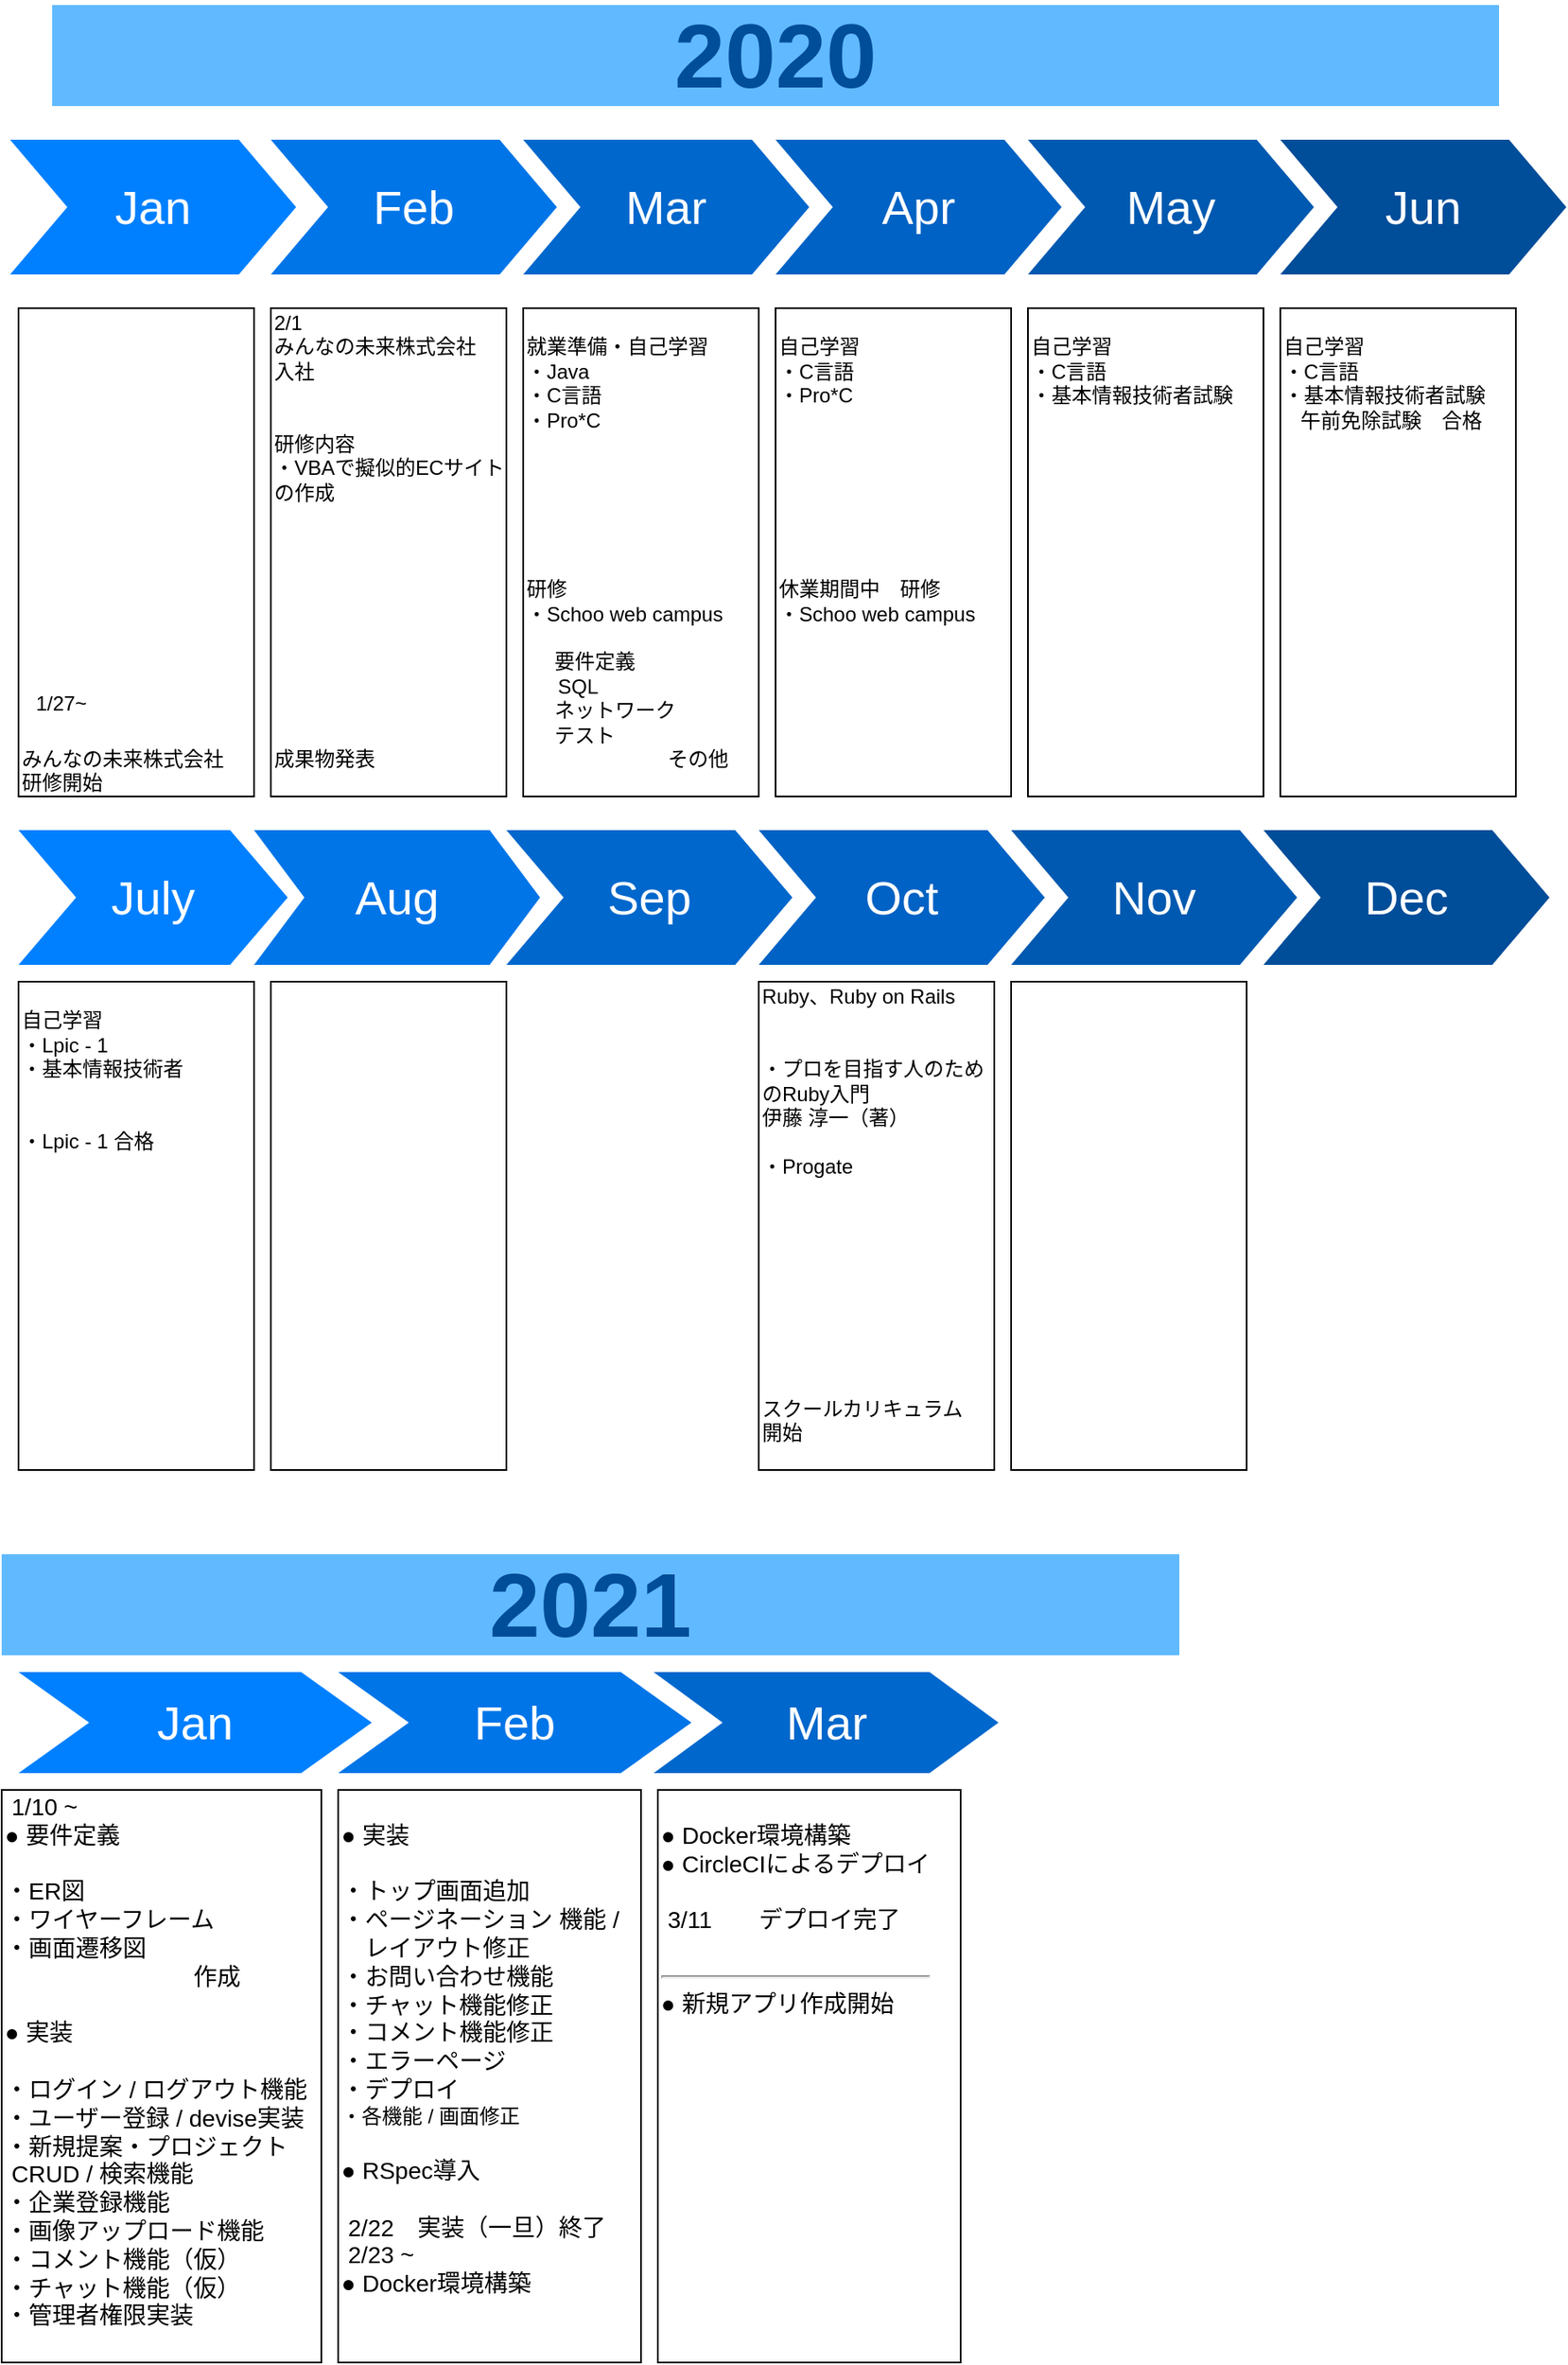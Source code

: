 <mxfile version="14.4.2" type="github">
  <diagram name="Page-1" id="d9b1e647-80fa-b4a2-5024-87a742678bcc">
    <mxGraphModel dx="664" dy="442" grid="1" gridSize="10" guides="1" tooltips="1" connect="1" arrows="1" fold="1" page="1" pageScale="1" pageWidth="1100" pageHeight="850" background="#ffffff" math="0" shadow="0">
      <root>
        <mxCell id="0" />
        <mxCell id="1" parent="0" />
        <mxCell id="57fe6abec08f04cb-1" value="Jan" style="shape=step;whiteSpace=wrap;html=1;fontSize=28;fillColor=#0080FF;fontColor=#FFFFFF;strokeColor=none;" parent="1" vertex="1">
          <mxGeometry x="85" y="180" width="170" height="80" as="geometry" />
        </mxCell>
        <mxCell id="57fe6abec08f04cb-2" value="Feb" style="shape=step;whiteSpace=wrap;html=1;fontSize=28;fillColor=#0075E8;fontColor=#FFFFFF;strokeColor=none;" parent="1" vertex="1">
          <mxGeometry x="240" y="180" width="170" height="80" as="geometry" />
        </mxCell>
        <mxCell id="57fe6abec08f04cb-3" value="Mar" style="shape=step;whiteSpace=wrap;html=1;fontSize=28;fillColor=#0067CC;fontColor=#FFFFFF;strokeColor=none;" parent="1" vertex="1">
          <mxGeometry x="390" y="180" width="170" height="80" as="geometry" />
        </mxCell>
        <mxCell id="57fe6abec08f04cb-4" value="Apr" style="shape=step;whiteSpace=wrap;html=1;fontSize=28;fillColor=#0062C4;fontColor=#FFFFFF;strokeColor=none;" parent="1" vertex="1">
          <mxGeometry x="540" y="180" width="170" height="80" as="geometry" />
        </mxCell>
        <mxCell id="57fe6abec08f04cb-5" value="May" style="shape=step;whiteSpace=wrap;html=1;fontSize=28;fillColor=#0059B0;fontColor=#FFFFFF;strokeColor=none;" parent="1" vertex="1">
          <mxGeometry x="690" y="180" width="170" height="80" as="geometry" />
        </mxCell>
        <mxCell id="57fe6abec08f04cb-6" value="Jun" style="shape=step;whiteSpace=wrap;html=1;fontSize=28;fillColor=#004D99;fontColor=#FFFFFF;strokeColor=none;" parent="1" vertex="1">
          <mxGeometry x="840" y="180" width="170" height="80" as="geometry" />
        </mxCell>
        <mxCell id="57fe6abec08f04cb-7" value="2020" style="text;html=1;strokeColor=none;fillColor=#61BAFF;align=center;verticalAlign=middle;whiteSpace=wrap;fontSize=54;fontStyle=1;fontColor=#004D99;" parent="1" vertex="1">
          <mxGeometry x="110" y="100" width="860" height="60" as="geometry" />
        </mxCell>
        <mxCell id="nK8ajeVO0bYjH4UbJxVL-1" value="July" style="shape=step;whiteSpace=wrap;html=1;fontSize=28;fillColor=#0080FF;fontColor=#FFFFFF;strokeColor=none;size=0.214;" vertex="1" parent="1">
          <mxGeometry x="90" y="590" width="160" height="80" as="geometry" />
        </mxCell>
        <mxCell id="nK8ajeVO0bYjH4UbJxVL-2" value="Aug" style="shape=step;whiteSpace=wrap;html=1;fontSize=28;fillColor=#0075E8;fontColor=#FFFFFF;strokeColor=none;size=0.176;" vertex="1" parent="1">
          <mxGeometry x="230" y="590" width="170" height="80" as="geometry" />
        </mxCell>
        <mxCell id="nK8ajeVO0bYjH4UbJxVL-3" value="Sep" style="shape=step;whiteSpace=wrap;html=1;fontSize=28;fillColor=#0067CC;fontColor=#FFFFFF;strokeColor=none;" vertex="1" parent="1">
          <mxGeometry x="380" y="590" width="170" height="80" as="geometry" />
        </mxCell>
        <mxCell id="nK8ajeVO0bYjH4UbJxVL-4" value="Oct" style="shape=step;whiteSpace=wrap;html=1;fontSize=28;fillColor=#0062C4;fontColor=#FFFFFF;strokeColor=none;" vertex="1" parent="1">
          <mxGeometry x="530" y="590" width="170" height="80" as="geometry" />
        </mxCell>
        <mxCell id="nK8ajeVO0bYjH4UbJxVL-5" value="Nov" style="shape=step;whiteSpace=wrap;html=1;fontSize=28;fillColor=#0059B0;fontColor=#FFFFFF;strokeColor=none;" vertex="1" parent="1">
          <mxGeometry x="680" y="590" width="170" height="80" as="geometry" />
        </mxCell>
        <mxCell id="nK8ajeVO0bYjH4UbJxVL-6" value="Dec" style="shape=step;whiteSpace=wrap;html=1;fontSize=28;fillColor=#004D99;fontColor=#FFFFFF;strokeColor=none;" vertex="1" parent="1">
          <mxGeometry x="830" y="590" width="170" height="80" as="geometry" />
        </mxCell>
        <mxCell id="nK8ajeVO0bYjH4UbJxVL-9" value="2/1&lt;br&gt;みんなの未来株式会社&lt;br&gt;入社&lt;br&gt;&lt;br&gt;&lt;br&gt;研修内容&lt;br&gt;・&lt;span&gt;VBAで擬似的ECサイトの作成&lt;br&gt;&lt;br&gt;&lt;br&gt;&lt;br&gt;&lt;br&gt;&lt;br&gt;&lt;br&gt;&lt;br&gt;&lt;br&gt;&lt;br&gt;&lt;br&gt;成果物発表&lt;br&gt;&lt;/span&gt;" style="text;spacingTop=-5;fillColor=#ffffff;whiteSpace=wrap;html=1;align=left;fontSize=12;fontFamily=Helvetica;fillColor=none;strokeColor=#000000;" vertex="1" parent="1">
          <mxGeometry x="240" y="280" width="140" height="290" as="geometry" />
        </mxCell>
        <mxCell id="nK8ajeVO0bYjH4UbJxVL-10" value="&lt;br&gt;&lt;br&gt;&lt;br&gt;&lt;br&gt;&lt;br&gt;&lt;br&gt;&lt;br&gt;&lt;br&gt;&lt;br&gt;&lt;br&gt;&lt;br&gt;&lt;br&gt;&lt;br&gt;&lt;br&gt;&lt;br&gt;&lt;br&gt;&lt;br&gt;&lt;br&gt;みんなの未来株式会社&lt;br&gt;研修開始" style="text;spacingTop=-5;fillColor=#ffffff;whiteSpace=wrap;html=1;align=left;fontSize=12;fontFamily=Helvetica;fillColor=none;strokeColor=#000000;" vertex="1" parent="1">
          <mxGeometry x="90" y="280" width="140" height="290" as="geometry" />
        </mxCell>
        <mxCell id="nK8ajeVO0bYjH4UbJxVL-11" value="1/27~" style="text;html=1;align=center;verticalAlign=middle;resizable=0;points=[];autosize=1;" vertex="1" parent="1">
          <mxGeometry x="90" y="505" width="50" height="20" as="geometry" />
        </mxCell>
        <mxCell id="nK8ajeVO0bYjH4UbJxVL-12" value="&lt;span&gt;&lt;br&gt;&lt;/span&gt;就業準備・自己学習&lt;br&gt;・Java&lt;br&gt;・C言語&lt;br&gt;・Pro*C&lt;br&gt;&lt;br&gt;&amp;nbsp; &amp;nbsp;&lt;br&gt;&lt;br&gt;&lt;br&gt;&lt;br&gt;&lt;br&gt;研修&lt;br&gt;・Schoo web&amp;nbsp;campus&lt;br&gt;&lt;br&gt;&amp;nbsp; &amp;nbsp; &amp;nbsp;要件定義&lt;br&gt;　&amp;nbsp; SQL&lt;br&gt;&amp;nbsp; &amp;nbsp; &amp;nbsp;ネットワーク&lt;br&gt;&amp;nbsp; &amp;nbsp; &amp;nbsp;テスト&amp;nbsp; &amp;nbsp; &amp;nbsp;&lt;br&gt;　　　　　　　その他　　&lt;br&gt;　&amp;nbsp;&amp;nbsp;" style="text;spacingTop=-5;fillColor=#ffffff;whiteSpace=wrap;html=1;align=left;fontSize=12;fontFamily=Helvetica;fillColor=none;strokeColor=#000000;" vertex="1" parent="1">
          <mxGeometry x="390" y="280" width="140" height="290" as="geometry" />
        </mxCell>
        <mxCell id="nK8ajeVO0bYjH4UbJxVL-15" value="&lt;span&gt;&lt;br&gt;&lt;/span&gt;自己学習&lt;br&gt;・C言語&lt;br&gt;・Pro*C&lt;br&gt;&lt;br&gt;&amp;nbsp; &amp;nbsp;&lt;br&gt;&lt;br&gt;&lt;br&gt;&lt;br&gt;&lt;br&gt;&lt;br&gt;休業期間中　研修&lt;br&gt;・Schoo web&amp;nbsp;campus&lt;br&gt;　&lt;br&gt;　&amp;nbsp; &lt;br&gt;　" style="text;spacingTop=-5;fillColor=#ffffff;whiteSpace=wrap;html=1;align=left;fontSize=12;fontFamily=Helvetica;fillColor=none;strokeColor=#000000;" vertex="1" parent="1">
          <mxGeometry x="540" y="280" width="140" height="290" as="geometry" />
        </mxCell>
        <mxCell id="nK8ajeVO0bYjH4UbJxVL-17" value="&lt;span&gt;&lt;br&gt;&lt;/span&gt;自己学習&lt;br&gt;・C言語&lt;br&gt;・基本情報技術者試験 &lt;br&gt;&lt;br&gt;&lt;br&gt;&amp;nbsp; &amp;nbsp;&lt;br&gt;&lt;br&gt;&lt;br&gt;&lt;br&gt;&lt;br&gt;&lt;br&gt;" style="text;spacingTop=-5;fillColor=#ffffff;whiteSpace=wrap;html=1;align=left;fontSize=12;fontFamily=Helvetica;fillColor=none;strokeColor=#000000;" vertex="1" parent="1">
          <mxGeometry x="690" y="280" width="140" height="290" as="geometry" />
        </mxCell>
        <mxCell id="nK8ajeVO0bYjH4UbJxVL-18" value="&lt;span&gt;&lt;br&gt;&lt;/span&gt;自己学習&lt;br&gt;・C言語&lt;br&gt;・基本情報技術者試験 &lt;br&gt;&amp;nbsp; &amp;nbsp;午前免除試験　合格&lt;br&gt;&lt;br&gt;&amp;nbsp; &amp;nbsp;&lt;br&gt;&lt;br&gt;&lt;br&gt;&lt;br&gt;&lt;br&gt;&lt;br&gt;" style="text;spacingTop=-5;fillColor=#ffffff;whiteSpace=wrap;html=1;align=left;fontSize=12;fontFamily=Helvetica;fillColor=none;strokeColor=#000000;" vertex="1" parent="1">
          <mxGeometry x="840" y="280" width="140" height="290" as="geometry" />
        </mxCell>
        <mxCell id="nK8ajeVO0bYjH4UbJxVL-19" value="&lt;span&gt;&lt;br&gt;&lt;/span&gt;自己学習&lt;br&gt;・Lpic - 1&lt;br&gt;・基本情報技術者&lt;br&gt;&lt;br&gt;&lt;br&gt;・Lpic - 1 合格&lt;br&gt;&lt;br&gt;&lt;br&gt;&amp;nbsp; &amp;nbsp;&lt;br&gt;&lt;br&gt;&lt;br&gt;&lt;br&gt;&lt;br&gt;" style="text;spacingTop=-5;fillColor=#ffffff;whiteSpace=wrap;html=1;align=left;fontSize=12;fontFamily=Helvetica;fillColor=none;strokeColor=#000000;" vertex="1" parent="1">
          <mxGeometry x="90" y="680" width="140" height="290" as="geometry" />
        </mxCell>
        <mxCell id="nK8ajeVO0bYjH4UbJxVL-20" value="" style="text;spacingTop=-5;fillColor=#ffffff;whiteSpace=wrap;html=1;align=left;fontSize=12;fontFamily=Helvetica;fillColor=none;strokeColor=#000000;" vertex="1" parent="1">
          <mxGeometry x="240" y="680" width="140" height="290" as="geometry" />
        </mxCell>
        <mxCell id="nK8ajeVO0bYjH4UbJxVL-21" value="Ruby、Ruby on Rails&lt;br&gt;&lt;br&gt;&lt;br&gt;・プロを目指す人のためのRuby入門&lt;br&gt;伊藤 淳一（著）&lt;br&gt;&lt;br&gt;・Progate&lt;br&gt;&lt;br&gt;&lt;br&gt;&lt;br&gt;&lt;br&gt;&lt;br&gt;&lt;br&gt;&lt;br&gt;&lt;br&gt;&lt;br&gt;スクールカリキュラム&lt;br&gt;開始" style="text;spacingTop=-5;fillColor=#ffffff;whiteSpace=wrap;html=1;align=left;fontSize=12;fontFamily=Helvetica;fillColor=none;strokeColor=#000000;" vertex="1" parent="1">
          <mxGeometry x="530" y="680" width="140" height="290" as="geometry" />
        </mxCell>
        <mxCell id="nK8ajeVO0bYjH4UbJxVL-22" value="" style="text;spacingTop=-5;fillColor=#ffffff;whiteSpace=wrap;html=1;align=left;fontSize=12;fontFamily=Helvetica;fillColor=none;strokeColor=#000000;" vertex="1" parent="1">
          <mxGeometry x="680" y="680" width="140" height="290" as="geometry" />
        </mxCell>
        <mxCell id="nK8ajeVO0bYjH4UbJxVL-32" value="" style="group" vertex="1" connectable="0" parent="1">
          <mxGeometry x="80" y="1020" width="860" height="480" as="geometry" />
        </mxCell>
        <mxCell id="nK8ajeVO0bYjH4UbJxVL-23" value="Jan" style="shape=step;whiteSpace=wrap;html=1;fontSize=28;fillColor=#0080FF;fontColor=#FFFFFF;strokeColor=none;" vertex="1" parent="nK8ajeVO0bYjH4UbJxVL-32">
          <mxGeometry x="10" y="70" width="210" height="60" as="geometry" />
        </mxCell>
        <mxCell id="nK8ajeVO0bYjH4UbJxVL-24" value="Feb" style="shape=step;whiteSpace=wrap;html=1;fontSize=28;fillColor=#0075E8;fontColor=#FFFFFF;strokeColor=none;" vertex="1" parent="nK8ajeVO0bYjH4UbJxVL-32">
          <mxGeometry x="200" y="70" width="210" height="60" as="geometry" />
        </mxCell>
        <mxCell id="nK8ajeVO0bYjH4UbJxVL-25" value="Mar" style="shape=step;whiteSpace=wrap;html=1;fontSize=28;fillColor=#0067CC;fontColor=#FFFFFF;strokeColor=none;" vertex="1" parent="nK8ajeVO0bYjH4UbJxVL-32">
          <mxGeometry x="387.5" y="70" width="205" height="60" as="geometry" />
        </mxCell>
        <mxCell id="nK8ajeVO0bYjH4UbJxVL-26" value="&lt;font style=&quot;font-size: 14px&quot;&gt;&amp;nbsp;1/10 ~&lt;br&gt;● 要件定義&lt;br&gt;&lt;br&gt;・ER図&lt;br&gt;・ワイヤーフレーム&lt;br&gt;・画面遷移図&lt;br&gt;　　　　　　　　作成&lt;br&gt;&lt;br&gt;● 実装&lt;br&gt;&lt;br&gt;・ログイン / ログアウト機能&lt;br&gt;・ユーザー登録 / devise実装&lt;br&gt;・新規提案・プロジェクト&amp;nbsp; &amp;nbsp; &amp;nbsp; &amp;nbsp;CRUD / 検索機能&lt;br&gt;・企業登録機能&lt;br&gt;・画像アップロード機能&lt;br&gt;・コメント機能（仮）&lt;br&gt;・チャット機能（仮）&lt;br&gt;・管理者権限実装&lt;br&gt;&lt;br&gt;&lt;/font&gt;" style="text;spacingTop=-5;fillColor=#ffffff;whiteSpace=wrap;html=1;align=left;fontSize=12;fontFamily=Helvetica;fillColor=none;strokeColor=#000000;" vertex="1" parent="nK8ajeVO0bYjH4UbJxVL-32">
          <mxGeometry y="140" width="190" height="340" as="geometry" />
        </mxCell>
        <mxCell id="nK8ajeVO0bYjH4UbJxVL-29" value="&lt;font style=&quot;font-size: 14px&quot;&gt;&lt;br&gt;● 実装&lt;br&gt;&lt;br&gt;・トップ画面追加&lt;br&gt;・ページネーション 機能 / &lt;br&gt;　レイアウト修正&lt;br&gt;・お問い合わせ機能&lt;br&gt;・チャット機能修正&lt;br&gt;・コメント機能修正&lt;br&gt;・エラーページ&lt;br&gt;・デプロイ&lt;/font&gt;&lt;br&gt;・各機能 / 画面修正&lt;br&gt;&lt;span style=&quot;font-size: 14px&quot;&gt;&lt;br&gt;● RSpec導入&lt;br&gt;&lt;br&gt;&amp;nbsp;2/22　実装（一旦）終了&lt;/span&gt;&lt;font style=&quot;font-size: 14px&quot;&gt;&lt;font style=&quot;font-size: 14px&quot;&gt;&lt;br&gt;&amp;nbsp;2/23 ~&lt;/font&gt;&lt;br&gt;&lt;/font&gt;&lt;font style=&quot;font-size: 14px&quot;&gt;● Docker環境構築&lt;/font&gt;" style="text;spacingTop=-5;fillColor=#ffffff;whiteSpace=wrap;html=1;align=left;fontSize=12;fontFamily=Helvetica;fillColor=none;strokeColor=#000000;" vertex="1" parent="nK8ajeVO0bYjH4UbJxVL-32">
          <mxGeometry x="200" y="140" width="180" height="340" as="geometry" />
        </mxCell>
        <mxCell id="nK8ajeVO0bYjH4UbJxVL-30" value="&lt;font style=&quot;font-size: 14px&quot;&gt;&lt;br&gt;● Docker環境構築&lt;br&gt;● CircleCIによるデプロイ&lt;br&gt;&lt;br&gt;&amp;nbsp;3/11　　デプロイ完了&lt;br&gt;&lt;br&gt;&lt;hr&gt;● 新規アプリ作成開始&lt;br&gt;&lt;/font&gt;" style="text;spacingTop=-5;fillColor=#ffffff;whiteSpace=wrap;html=1;align=left;fontSize=12;fontFamily=Helvetica;fillColor=none;strokeColor=#000000;" vertex="1" parent="nK8ajeVO0bYjH4UbJxVL-32">
          <mxGeometry x="390" y="140" width="180" height="340" as="geometry" />
        </mxCell>
        <mxCell id="nK8ajeVO0bYjH4UbJxVL-31" value="2021" style="text;html=1;strokeColor=none;fillColor=#61BAFF;align=center;verticalAlign=middle;whiteSpace=wrap;fontSize=54;fontStyle=1;fontColor=#004D99;" vertex="1" parent="nK8ajeVO0bYjH4UbJxVL-32">
          <mxGeometry width="700" height="60" as="geometry" />
        </mxCell>
      </root>
    </mxGraphModel>
  </diagram>
</mxfile>
